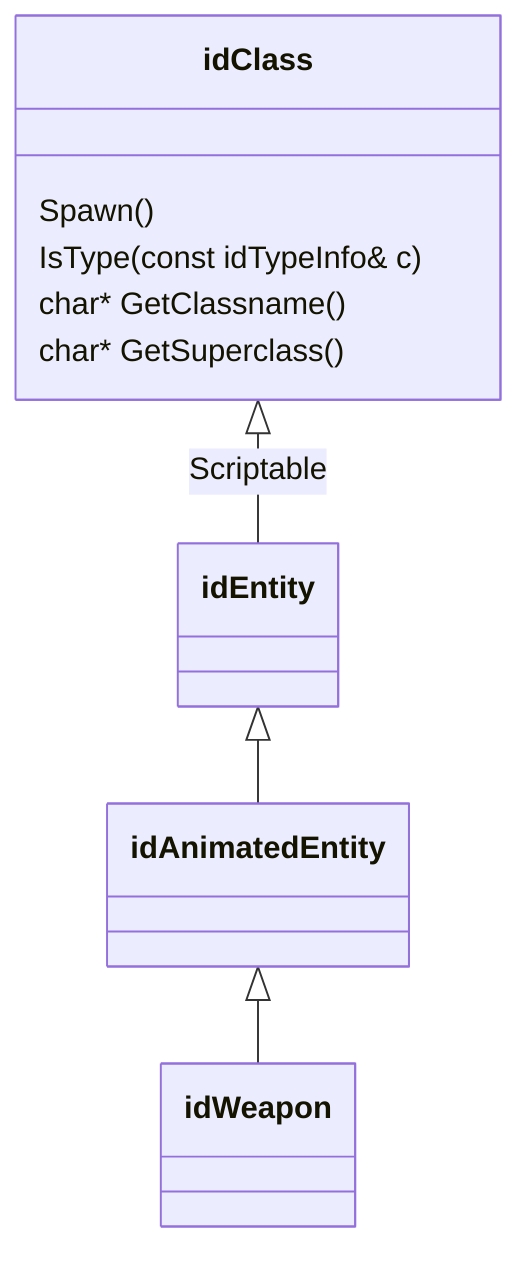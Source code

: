 classDiagram
idClass <|-- idEntity : Scriptable
idEntity <|-- idAnimatedEntity
idAnimatedEntity <|-- idWeapon
idClass: Spawn()
idClass: IsType(const idTypeInfo& c)
idClass: char* GetClassname()
idClass: char* GetSuperclass()